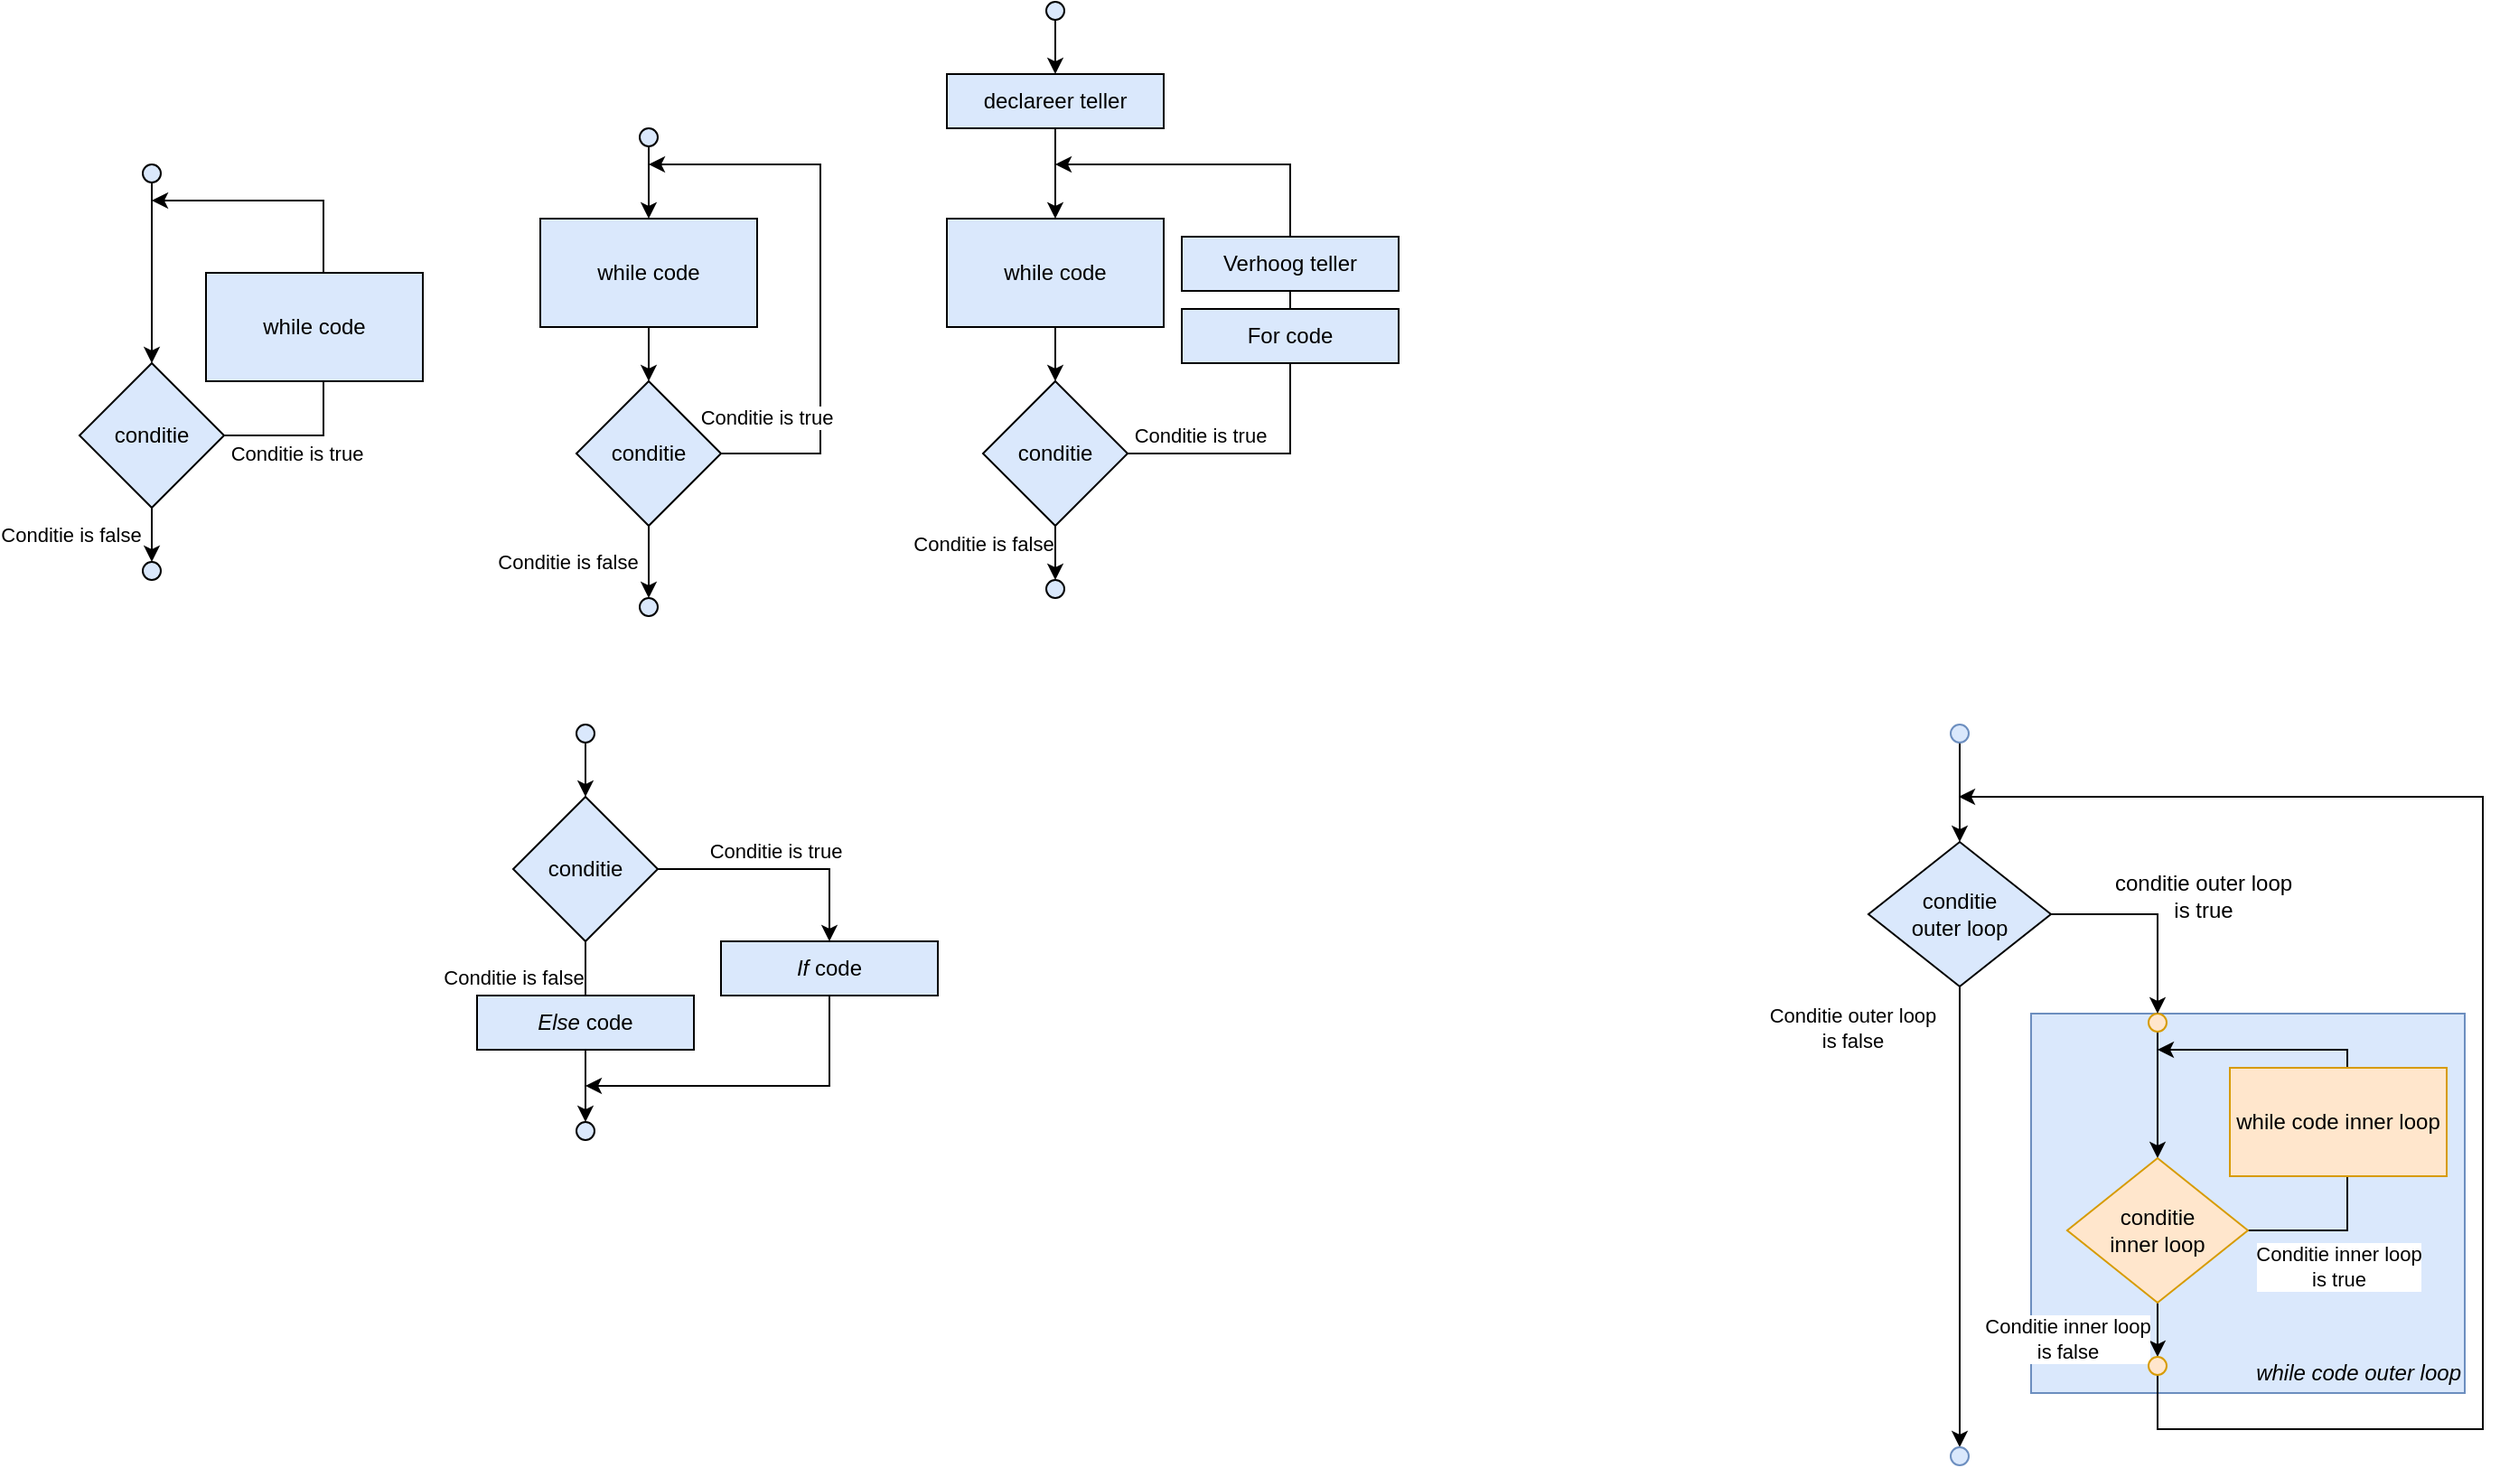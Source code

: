 <mxfile version="13.2.4" type="device" pages="3"><diagram id="aMTPNOkb2MSXbjmKVqOL" name="loops"><mxGraphModel dx="1913" dy="806" grid="1" gridSize="10" guides="1" tooltips="1" connect="1" arrows="1" fold="1" page="1" pageScale="1" pageWidth="827" pageHeight="1169" math="0" shadow="0"><root><mxCell id="0"/><mxCell id="1" parent="0"/><mxCell id="6SnXfOpiHk3HIquUE-rP-34" value="&lt;br&gt;&lt;br&gt;&lt;br&gt;&lt;br&gt;&lt;br&gt;&lt;br&gt;&lt;br&gt;&lt;br&gt;&lt;br&gt;&lt;br&gt;&lt;br&gt;&lt;br&gt;&lt;br&gt;while code outer loop" style="rounded=0;whiteSpace=wrap;html=1;strokeColor=#6c8ebf;fillColor=#dae8fc;align=right;fontStyle=2" vertex="1" parent="1"><mxGeometry x="1120" y="600" width="240" height="210" as="geometry"/></mxCell><mxCell id="m1XOl6ToXU_vEU5ycqBE-8" style="edgeStyle=orthogonalEdgeStyle;rounded=0;orthogonalLoop=1;jettySize=auto;html=1;exitX=0.5;exitY=1;exitDx=0;exitDy=0;entryX=0.5;entryY=0;entryDx=0;entryDy=0;" edge="1" parent="1" source="m1XOl6ToXU_vEU5ycqBE-1" target="m1XOl6ToXU_vEU5ycqBE-2"><mxGeometry relative="1" as="geometry"/></mxCell><mxCell id="m1XOl6ToXU_vEU5ycqBE-1" value="" style="ellipse;whiteSpace=wrap;html=1;fillColor=#dae8fc;strokeColor=#000000;" vertex="1" parent="1"><mxGeometry x="350" y="110" width="10" height="10" as="geometry"/></mxCell><mxCell id="m1XOl6ToXU_vEU5ycqBE-6" style="edgeStyle=orthogonalEdgeStyle;rounded=0;orthogonalLoop=1;jettySize=auto;html=1;exitX=0.5;exitY=1;exitDx=0;exitDy=0;entryX=0.5;entryY=0;entryDx=0;entryDy=0;" edge="1" parent="1" source="m1XOl6ToXU_vEU5ycqBE-2" target="m1XOl6ToXU_vEU5ycqBE-3"><mxGeometry relative="1" as="geometry"/></mxCell><mxCell id="m1XOl6ToXU_vEU5ycqBE-2" value="while code" style="rounded=0;whiteSpace=wrap;html=1;fillColor=#dae8fc;strokeColor=#000000;" vertex="1" parent="1"><mxGeometry x="295" y="160" width="120" height="60" as="geometry"/></mxCell><mxCell id="m1XOl6ToXU_vEU5ycqBE-5" value="Conditie is false" style="edgeStyle=orthogonalEdgeStyle;rounded=0;orthogonalLoop=1;jettySize=auto;html=1;exitX=0.5;exitY=1;exitDx=0;exitDy=0;entryX=0.5;entryY=0;entryDx=0;entryDy=0;" edge="1" parent="1" source="m1XOl6ToXU_vEU5ycqBE-3" target="m1XOl6ToXU_vEU5ycqBE-4"><mxGeometry y="-45" relative="1" as="geometry"><mxPoint as="offset"/></mxGeometry></mxCell><mxCell id="m1XOl6ToXU_vEU5ycqBE-9" value="Conditie is true" style="edgeStyle=orthogonalEdgeStyle;rounded=0;orthogonalLoop=1;jettySize=auto;html=1;exitX=1;exitY=0.5;exitDx=0;exitDy=0;" edge="1" parent="1" source="m1XOl6ToXU_vEU5ycqBE-3"><mxGeometry x="-0.516" y="30" relative="1" as="geometry"><mxPoint x="355" y="130" as="targetPoint"/><Array as="points"><mxPoint x="450" y="290"/><mxPoint x="450" y="130"/></Array><mxPoint as="offset"/></mxGeometry></mxCell><mxCell id="m1XOl6ToXU_vEU5ycqBE-3" value="conditie" style="rhombus;whiteSpace=wrap;html=1;fillColor=#dae8fc;strokeColor=#000000;" vertex="1" parent="1"><mxGeometry x="315" y="250" width="80" height="80" as="geometry"/></mxCell><mxCell id="m1XOl6ToXU_vEU5ycqBE-4" value="" style="ellipse;whiteSpace=wrap;html=1;fillColor=#dae8fc;strokeColor=#000000;" vertex="1" parent="1"><mxGeometry x="350" y="370" width="10" height="10" as="geometry"/></mxCell><mxCell id="m1XOl6ToXU_vEU5ycqBE-22" style="edgeStyle=orthogonalEdgeStyle;rounded=0;orthogonalLoop=1;jettySize=auto;html=1;exitX=0.5;exitY=1;exitDx=0;exitDy=0;entryX=0.5;entryY=0;entryDx=0;entryDy=0;" edge="1" parent="1" source="m1XOl6ToXU_vEU5ycqBE-11" target="m1XOl6ToXU_vEU5ycqBE-19"><mxGeometry relative="1" as="geometry"/></mxCell><mxCell id="m1XOl6ToXU_vEU5ycqBE-11" value="" style="ellipse;whiteSpace=wrap;html=1;fillColor=#dae8fc;strokeColor=#000000;" vertex="1" parent="1"><mxGeometry x="575" y="40" width="10" height="10" as="geometry"/></mxCell><mxCell id="m1XOl6ToXU_vEU5ycqBE-12" style="edgeStyle=orthogonalEdgeStyle;rounded=0;orthogonalLoop=1;jettySize=auto;html=1;exitX=0.5;exitY=1;exitDx=0;exitDy=0;entryX=0.5;entryY=0;entryDx=0;entryDy=0;" edge="1" parent="1" source="m1XOl6ToXU_vEU5ycqBE-13" target="m1XOl6ToXU_vEU5ycqBE-16"><mxGeometry relative="1" as="geometry"/></mxCell><mxCell id="m1XOl6ToXU_vEU5ycqBE-13" value="while code" style="rounded=0;whiteSpace=wrap;html=1;fillColor=#dae8fc;strokeColor=#000000;" vertex="1" parent="1"><mxGeometry x="520" y="160" width="120" height="60" as="geometry"/></mxCell><mxCell id="m1XOl6ToXU_vEU5ycqBE-14" value="Conditie is false" style="edgeStyle=orthogonalEdgeStyle;rounded=0;orthogonalLoop=1;jettySize=auto;html=1;exitX=0.5;exitY=1;exitDx=0;exitDy=0;entryX=0.5;entryY=0;entryDx=0;entryDy=0;" edge="1" parent="1" source="m1XOl6ToXU_vEU5ycqBE-16" target="m1XOl6ToXU_vEU5ycqBE-17"><mxGeometry x="-0.333" y="-40" relative="1" as="geometry"><mxPoint as="offset"/></mxGeometry></mxCell><mxCell id="m1XOl6ToXU_vEU5ycqBE-15" value="Conditie is true" style="edgeStyle=orthogonalEdgeStyle;rounded=0;orthogonalLoop=1;jettySize=auto;html=1;exitX=1;exitY=0.5;exitDx=0;exitDy=0;" edge="1" parent="1" source="m1XOl6ToXU_vEU5ycqBE-16"><mxGeometry x="-0.789" y="10" relative="1" as="geometry"><mxPoint x="580" y="130" as="targetPoint"/><Array as="points"><mxPoint x="710" y="290"/><mxPoint x="710" y="130"/></Array><mxPoint as="offset"/></mxGeometry></mxCell><mxCell id="m1XOl6ToXU_vEU5ycqBE-16" value="conditie" style="rhombus;whiteSpace=wrap;html=1;fillColor=#dae8fc;strokeColor=#000000;" vertex="1" parent="1"><mxGeometry x="540" y="250" width="80" height="80" as="geometry"/></mxCell><mxCell id="m1XOl6ToXU_vEU5ycqBE-17" value="" style="ellipse;whiteSpace=wrap;html=1;fillColor=#dae8fc;strokeColor=#000000;" vertex="1" parent="1"><mxGeometry x="575" y="360" width="10" height="10" as="geometry"/></mxCell><mxCell id="m1XOl6ToXU_vEU5ycqBE-23" style="edgeStyle=orthogonalEdgeStyle;rounded=0;orthogonalLoop=1;jettySize=auto;html=1;exitX=0.5;exitY=1;exitDx=0;exitDy=0;" edge="1" parent="1" source="m1XOl6ToXU_vEU5ycqBE-19" target="m1XOl6ToXU_vEU5ycqBE-13"><mxGeometry relative="1" as="geometry"/></mxCell><mxCell id="m1XOl6ToXU_vEU5ycqBE-19" value="declareer teller" style="rounded=0;whiteSpace=wrap;html=1;fillColor=#dae8fc;strokeColor=#000000;" vertex="1" parent="1"><mxGeometry x="520" y="80" width="120" height="30" as="geometry"/></mxCell><mxCell id="m1XOl6ToXU_vEU5ycqBE-24" value="Verhoog teller" style="rounded=0;whiteSpace=wrap;html=1;fillColor=#dae8fc;strokeColor=#000000;" vertex="1" parent="1"><mxGeometry x="650" y="170" width="120" height="30" as="geometry"/></mxCell><mxCell id="m1XOl6ToXU_vEU5ycqBE-25" value="For code" style="rounded=0;whiteSpace=wrap;html=1;fillColor=#dae8fc;strokeColor=#000000;" vertex="1" parent="1"><mxGeometry x="650" y="210" width="120" height="30" as="geometry"/></mxCell><mxCell id="m1XOl6ToXU_vEU5ycqBE-30" value="" style="ellipse;whiteSpace=wrap;html=1;fillColor=#dae8fc;strokeColor=#000000;" vertex="1" parent="1"><mxGeometry x="315" y="440" width="10" height="10" as="geometry"/></mxCell><mxCell id="m1XOl6ToXU_vEU5ycqBE-31" style="edgeStyle=orthogonalEdgeStyle;rounded=0;orthogonalLoop=1;jettySize=auto;html=1;exitX=0.5;exitY=1;exitDx=0;exitDy=0;entryX=0.5;entryY=0;entryDx=0;entryDy=0;" edge="1" parent="1" source="m1XOl6ToXU_vEU5ycqBE-30" target="m1XOl6ToXU_vEU5ycqBE-35"><mxGeometry relative="1" as="geometry"><mxPoint x="320" y="550" as="sourcePoint"/></mxGeometry></mxCell><mxCell id="m1XOl6ToXU_vEU5ycqBE-33" value="Conditie is false" style="edgeStyle=orthogonalEdgeStyle;rounded=0;orthogonalLoop=1;jettySize=auto;html=1;exitX=0.5;exitY=1;exitDx=0;exitDy=0;entryX=0.5;entryY=0;entryDx=0;entryDy=0;" edge="1" parent="1" source="m1XOl6ToXU_vEU5ycqBE-35" target="m1XOl6ToXU_vEU5ycqBE-36"><mxGeometry x="-0.6" y="-40" relative="1" as="geometry"><mxPoint as="offset"/></mxGeometry></mxCell><mxCell id="m1XOl6ToXU_vEU5ycqBE-40" value="Conditie is true" style="edgeStyle=orthogonalEdgeStyle;rounded=0;orthogonalLoop=1;jettySize=auto;html=1;exitX=1;exitY=0.5;exitDx=0;exitDy=0;entryX=0.5;entryY=0;entryDx=0;entryDy=0;" edge="1" parent="1" source="m1XOl6ToXU_vEU5ycqBE-35" target="m1XOl6ToXU_vEU5ycqBE-39"><mxGeometry x="-0.043" y="10" relative="1" as="geometry"><Array as="points"><mxPoint x="455" y="520"/></Array><mxPoint as="offset"/></mxGeometry></mxCell><mxCell id="m1XOl6ToXU_vEU5ycqBE-35" value="conditie" style="rhombus;whiteSpace=wrap;html=1;fillColor=#dae8fc;strokeColor=#000000;" vertex="1" parent="1"><mxGeometry x="280" y="480" width="80" height="80" as="geometry"/></mxCell><mxCell id="m1XOl6ToXU_vEU5ycqBE-36" value="" style="ellipse;whiteSpace=wrap;html=1;fillColor=#dae8fc;strokeColor=#000000;" vertex="1" parent="1"><mxGeometry x="315" y="660" width="10" height="10" as="geometry"/></mxCell><mxCell id="m1XOl6ToXU_vEU5ycqBE-43" style="edgeStyle=orthogonalEdgeStyle;rounded=0;orthogonalLoop=1;jettySize=auto;html=1;exitX=0.5;exitY=1;exitDx=0;exitDy=0;" edge="1" parent="1" source="m1XOl6ToXU_vEU5ycqBE-39"><mxGeometry relative="1" as="geometry"><mxPoint x="320" y="640" as="targetPoint"/><Array as="points"><mxPoint x="455" y="640"/><mxPoint x="400" y="640"/></Array></mxGeometry></mxCell><mxCell id="m1XOl6ToXU_vEU5ycqBE-39" value="&lt;i&gt;If &lt;/i&gt;code" style="rounded=0;whiteSpace=wrap;html=1;fillColor=#dae8fc;strokeColor=#000000;" vertex="1" parent="1"><mxGeometry x="395" y="560" width="120" height="30" as="geometry"/></mxCell><mxCell id="m1XOl6ToXU_vEU5ycqBE-44" value="&lt;i&gt;Else &lt;/i&gt;code" style="rounded=0;whiteSpace=wrap;html=1;fillColor=#dae8fc;strokeColor=#000000;" vertex="1" parent="1"><mxGeometry x="260" y="590" width="120" height="30" as="geometry"/></mxCell><mxCell id="m1XOl6ToXU_vEU5ycqBE-53" style="edgeStyle=orthogonalEdgeStyle;rounded=0;orthogonalLoop=1;jettySize=auto;html=1;entryX=0.5;entryY=0;entryDx=0;entryDy=0;" edge="1" parent="1" source="m1XOl6ToXU_vEU5ycqBE-46" target="m1XOl6ToXU_vEU5ycqBE-51"><mxGeometry relative="1" as="geometry"/></mxCell><mxCell id="m1XOl6ToXU_vEU5ycqBE-46" value="" style="ellipse;whiteSpace=wrap;html=1;fillColor=#dae8fc;strokeColor=#000000;" vertex="1" parent="1"><mxGeometry x="75" y="130" width="10" height="10" as="geometry"/></mxCell><mxCell id="m1XOl6ToXU_vEU5ycqBE-49" value="Conditie is false" style="edgeStyle=orthogonalEdgeStyle;rounded=0;orthogonalLoop=1;jettySize=auto;html=1;exitX=0.5;exitY=1;exitDx=0;exitDy=0;entryX=0.5;entryY=0;entryDx=0;entryDy=0;" edge="1" parent="1" source="m1XOl6ToXU_vEU5ycqBE-51" target="m1XOl6ToXU_vEU5ycqBE-52"><mxGeometry y="-45" relative="1" as="geometry"><mxPoint as="offset"/></mxGeometry></mxCell><mxCell id="m1XOl6ToXU_vEU5ycqBE-50" value="Conditie is true" style="edgeStyle=orthogonalEdgeStyle;rounded=0;orthogonalLoop=1;jettySize=auto;html=1;exitX=1;exitY=0.5;exitDx=0;exitDy=0;" edge="1" parent="1" source="m1XOl6ToXU_vEU5ycqBE-51"><mxGeometry x="-0.714" y="-10" relative="1" as="geometry"><mxPoint x="80" y="150" as="targetPoint"/><Array as="points"><mxPoint x="175" y="280"/><mxPoint x="175" y="150"/></Array><mxPoint as="offset"/></mxGeometry></mxCell><mxCell id="m1XOl6ToXU_vEU5ycqBE-51" value="conditie" style="rhombus;whiteSpace=wrap;html=1;fillColor=#dae8fc;strokeColor=#000000;" vertex="1" parent="1"><mxGeometry x="40" y="240" width="80" height="80" as="geometry"/></mxCell><mxCell id="m1XOl6ToXU_vEU5ycqBE-52" value="" style="ellipse;whiteSpace=wrap;html=1;fillColor=#dae8fc;strokeColor=#000000;" vertex="1" parent="1"><mxGeometry x="75" y="350" width="10" height="10" as="geometry"/></mxCell><mxCell id="m1XOl6ToXU_vEU5ycqBE-48" value="while code" style="rounded=0;whiteSpace=wrap;html=1;fillColor=#dae8fc;strokeColor=#000000;" vertex="1" parent="1"><mxGeometry x="110" y="190" width="120" height="60" as="geometry"/></mxCell><mxCell id="6SnXfOpiHk3HIquUE-rP-1" style="edgeStyle=orthogonalEdgeStyle;rounded=0;orthogonalLoop=1;jettySize=auto;html=1;entryX=0.5;entryY=0;entryDx=0;entryDy=0;fillColor=#ffe6cc;strokeColor=#000000;fontColor=#000000;" edge="1" parent="1" source="6SnXfOpiHk3HIquUE-rP-2" target="6SnXfOpiHk3HIquUE-rP-5"><mxGeometry relative="1" as="geometry"/></mxCell><mxCell id="6SnXfOpiHk3HIquUE-rP-2" value="" style="ellipse;whiteSpace=wrap;html=1;fillColor=#ffe6cc;strokeColor=#d79b00;" vertex="1" parent="1"><mxGeometry x="1185" y="600" width="10" height="10" as="geometry"/></mxCell><mxCell id="6SnXfOpiHk3HIquUE-rP-3" value="Conditie inner loop &lt;br&gt;is false" style="edgeStyle=orthogonalEdgeStyle;rounded=0;orthogonalLoop=1;jettySize=auto;html=1;exitX=0.5;exitY=1;exitDx=0;exitDy=0;entryX=0.5;entryY=0;entryDx=0;entryDy=0;fillColor=#ffe6cc;strokeColor=#000000;" edge="1" parent="1" source="6SnXfOpiHk3HIquUE-rP-5" target="6SnXfOpiHk3HIquUE-rP-6"><mxGeometry x="0.333" y="-50" relative="1" as="geometry"><mxPoint as="offset"/></mxGeometry></mxCell><mxCell id="6SnXfOpiHk3HIquUE-rP-4" value="Conditie inner loop &lt;br&gt;is true" style="edgeStyle=orthogonalEdgeStyle;rounded=0;orthogonalLoop=1;jettySize=auto;html=1;exitX=1;exitY=0.5;exitDx=0;exitDy=0;fillColor=#ffe6cc;strokeColor=#000000;" edge="1" parent="1" source="6SnXfOpiHk3HIquUE-rP-5"><mxGeometry x="-0.615" y="-20" relative="1" as="geometry"><mxPoint x="1190" y="620" as="targetPoint"/><Array as="points"><mxPoint x="1295" y="720"/><mxPoint x="1295" y="620"/><mxPoint x="1220" y="620"/></Array><mxPoint as="offset"/></mxGeometry></mxCell><mxCell id="6SnXfOpiHk3HIquUE-rP-5" value="conditie &lt;br&gt;inner loop" style="rhombus;whiteSpace=wrap;html=1;fillColor=#ffe6cc;strokeColor=#d79b00;" vertex="1" parent="1"><mxGeometry x="1140" y="680" width="100" height="80" as="geometry"/></mxCell><mxCell id="6SnXfOpiHk3HIquUE-rP-29" style="edgeStyle=orthogonalEdgeStyle;rounded=0;orthogonalLoop=1;jettySize=auto;html=1;strokeColor=#000000;fillColor=#FF3333;fontColor=#000000;" edge="1" parent="1" source="6SnXfOpiHk3HIquUE-rP-6"><mxGeometry relative="1" as="geometry"><mxPoint x="1080" y="480" as="targetPoint"/><Array as="points"><mxPoint x="1190" y="830"/><mxPoint x="1370" y="830"/><mxPoint x="1370" y="480"/></Array></mxGeometry></mxCell><mxCell id="6SnXfOpiHk3HIquUE-rP-6" value="" style="ellipse;whiteSpace=wrap;html=1;fillColor=#ffe6cc;strokeColor=#d79b00;" vertex="1" parent="1"><mxGeometry x="1185" y="790" width="10" height="10" as="geometry"/></mxCell><mxCell id="6SnXfOpiHk3HIquUE-rP-7" value="while code inner loop" style="rounded=0;whiteSpace=wrap;html=1;fillColor=#ffe6cc;strokeColor=#d79b00;" vertex="1" parent="1"><mxGeometry x="1230" y="630" width="120" height="60" as="geometry"/></mxCell><mxCell id="6SnXfOpiHk3HIquUE-rP-27" style="edgeStyle=orthogonalEdgeStyle;rounded=0;orthogonalLoop=1;jettySize=auto;html=1;exitX=1;exitY=0.5;exitDx=0;exitDy=0;entryX=0.5;entryY=0;entryDx=0;entryDy=0;strokeColor=#000000;fillColor=#FF3333;fontColor=#000000;" edge="1" parent="1" source="6SnXfOpiHk3HIquUE-rP-24" target="6SnXfOpiHk3HIquUE-rP-2"><mxGeometry relative="1" as="geometry"/></mxCell><mxCell id="6SnXfOpiHk3HIquUE-rP-33" value="Conditie outer loop &lt;br&gt;is false" style="edgeStyle=orthogonalEdgeStyle;rounded=0;orthogonalLoop=1;jettySize=auto;html=1;exitX=0.5;exitY=1;exitDx=0;exitDy=0;entryX=0.5;entryY=0;entryDx=0;entryDy=0;strokeColor=#000000;fillColor=#FF3333;fontColor=#000000;" edge="1" parent="1" source="6SnXfOpiHk3HIquUE-rP-24" target="6SnXfOpiHk3HIquUE-rP-32"><mxGeometry x="-0.825" y="-60" relative="1" as="geometry"><mxPoint as="offset"/></mxGeometry></mxCell><mxCell id="6SnXfOpiHk3HIquUE-rP-24" value="conditie &lt;br&gt;outer loop" style="rhombus;whiteSpace=wrap;html=1;fillColor=#dae8fc;strokeColor=#000000;" vertex="1" parent="1"><mxGeometry x="1030" y="505" width="101" height="80" as="geometry"/></mxCell><mxCell id="6SnXfOpiHk3HIquUE-rP-28" value="conditie outer loop &lt;br&gt;is true" style="text;html=1;align=center;verticalAlign=middle;resizable=0;points=[];autosize=1;fontColor=#000000;" vertex="1" parent="1"><mxGeometry x="1160" y="520" width="110" height="30" as="geometry"/></mxCell><mxCell id="6SnXfOpiHk3HIquUE-rP-31" style="edgeStyle=orthogonalEdgeStyle;rounded=0;orthogonalLoop=1;jettySize=auto;html=1;exitX=0.5;exitY=1;exitDx=0;exitDy=0;entryX=0.5;entryY=0;entryDx=0;entryDy=0;strokeColor=#000000;fillColor=#FF3333;fontColor=#000000;" edge="1" parent="1" source="6SnXfOpiHk3HIquUE-rP-30" target="6SnXfOpiHk3HIquUE-rP-24"><mxGeometry relative="1" as="geometry"/></mxCell><mxCell id="6SnXfOpiHk3HIquUE-rP-30" value="" style="ellipse;whiteSpace=wrap;html=1;fillColor=#dae8fc;strokeColor=#6c8ebf;" vertex="1" parent="1"><mxGeometry x="1075.5" y="440" width="10" height="10" as="geometry"/></mxCell><mxCell id="6SnXfOpiHk3HIquUE-rP-32" value="" style="ellipse;whiteSpace=wrap;html=1;fillColor=#dae8fc;strokeColor=#6c8ebf;" vertex="1" parent="1"><mxGeometry x="1075.5" y="840" width="10" height="10" as="geometry"/></mxCell></root></mxGraphModel></diagram><diagram id="1AiAxcYO9EQgxGN5YYtq" name="intro"><mxGraphModel dx="1086" dy="806" grid="1" gridSize="10" guides="1" tooltips="1" connect="1" arrows="1" fold="1" page="1" pageScale="1" pageWidth="827" pageHeight="1169" math="0" shadow="0"><root><mxCell id="q_Ywubuj-kXih7PqsWeP-0"/><mxCell id="q_Ywubuj-kXih7PqsWeP-1" parent="q_Ywubuj-kXih7PqsWeP-0"/><mxCell id="q_Ywubuj-kXih7PqsWeP-6" value="Compiler" style="rounded=1;whiteSpace=wrap;html=1;strokeColor=#6c8ebf;fillColor=#dae8fc;" vertex="1" parent="q_Ywubuj-kXih7PqsWeP-1"><mxGeometry x="260" y="115" width="120" height="60" as="geometry"/></mxCell><mxCell id="q_Ywubuj-kXih7PqsWeP-8" value="" style="shape=flexArrow;endArrow=classic;html=1;fillColor=#3333FF;strokeColor=#6c8ebf;entryX=0;entryY=0.5;entryDx=0;entryDy=0;" edge="1" parent="q_Ywubuj-kXih7PqsWeP-1" target="q_Ywubuj-kXih7PqsWeP-6"><mxGeometry width="50" height="50" relative="1" as="geometry"><mxPoint x="170" y="145" as="sourcePoint"/><mxPoint x="250" y="145" as="targetPoint"/></mxGeometry></mxCell><mxCell id="q_Ywubuj-kXih7PqsWeP-9" value="Indien code foutloos" style="shape=flexArrow;endArrow=classic;html=1;fillColor=#3333FF;strokeColor=#6c8ebf;exitX=1;exitY=0.5;exitDx=0;exitDy=0;" edge="1" parent="q_Ywubuj-kXih7PqsWeP-1" source="q_Ywubuj-kXih7PqsWeP-6"><mxGeometry y="-35" width="50" height="50" relative="1" as="geometry"><mxPoint x="400" y="144.5" as="sourcePoint"/><mxPoint x="480" y="145" as="targetPoint"/><mxPoint as="offset"/></mxGeometry></mxCell><mxCell id="q_Ywubuj-kXih7PqsWeP-10" value="Indien fout in code (compiler error)" style="shape=flexArrow;endArrow=classic;html=1;fillColor=#FF3333;strokeColor=#6c8ebf;width=8;endSize=10.33;" edge="1" parent="q_Ywubuj-kXih7PqsWeP-1"><mxGeometry x="-0.238" y="10" width="50" height="50" relative="1" as="geometry"><mxPoint x="320" y="180" as="sourcePoint"/><mxPoint x="190" y="260" as="targetPoint"/><Array as="points"><mxPoint x="320" y="260"/></Array><mxPoint as="offset"/></mxGeometry></mxCell><mxCell id="q_Ywubuj-kXih7PqsWeP-11" value="C# code" style="shape=mxgraph.cisco.misc.page_icon;html=1;dashed=0;strokeWidth=2;verticalLabelPosition=middle;verticalAlign=middle;labelPosition=center;align=center;" vertex="1" parent="q_Ywubuj-kXih7PqsWeP-1"><mxGeometry x="40" y="106" width="110" height="154" as="geometry"/></mxCell><mxCell id="q_Ywubuj-kXih7PqsWeP-12" value="Low Level &lt;br&gt;Instructions &lt;br&gt;&lt;div style=&quot;text-align: left&quot;&gt;&lt;span&gt;(bytecode)&lt;/span&gt;&lt;/div&gt;" style="shape=mxgraph.cisco.misc.page_icon;html=1;dashed=0;strokeWidth=2;verticalLabelPosition=middle;verticalAlign=middle;labelPosition=center;align=center;" vertex="1" parent="q_Ywubuj-kXih7PqsWeP-1"><mxGeometry x="490" y="106" width="110" height="154" as="geometry"/></mxCell></root></mxGraphModel></diagram><diagram id="BWxcgHYiZZb_lNRjo50n" name="beslissingen"><mxGraphModel dx="1086" dy="806" grid="1" gridSize="10" guides="1" tooltips="1" connect="1" arrows="1" fold="1" page="1" pageScale="1" pageWidth="827" pageHeight="1169" math="0" shadow="0"><root><mxCell id="87tOtBMkvvUMKqmjzaLs-0"/><mxCell id="87tOtBMkvvUMKqmjzaLs-1" parent="87tOtBMkvvUMKqmjzaLs-0"/><mxCell id="87tOtBMkvvUMKqmjzaLs-2" value="" style="ellipse;whiteSpace=wrap;html=1;fillColor=#dae8fc;strokeColor=#000000;" vertex="1" parent="87tOtBMkvvUMKqmjzaLs-1"><mxGeometry x="315" y="120" width="10" height="10" as="geometry"/></mxCell><mxCell id="87tOtBMkvvUMKqmjzaLs-3" style="edgeStyle=orthogonalEdgeStyle;rounded=0;orthogonalLoop=1;jettySize=auto;html=1;exitX=0.5;exitY=1;exitDx=0;exitDy=0;entryX=0.5;entryY=0;entryDx=0;entryDy=0;" edge="1" parent="87tOtBMkvvUMKqmjzaLs-1" source="87tOtBMkvvUMKqmjzaLs-2" target="87tOtBMkvvUMKqmjzaLs-6"><mxGeometry relative="1" as="geometry"><mxPoint x="320" y="240" as="sourcePoint"/></mxGeometry></mxCell><mxCell id="87tOtBMkvvUMKqmjzaLs-5" value="Conditie is true" style="edgeStyle=orthogonalEdgeStyle;rounded=0;orthogonalLoop=1;jettySize=auto;html=1;exitX=1;exitY=0.5;exitDx=0;exitDy=0;entryX=0.5;entryY=0;entryDx=0;entryDy=0;" edge="1" parent="87tOtBMkvvUMKqmjzaLs-1" source="87tOtBMkvvUMKqmjzaLs-6" target="87tOtBMkvvUMKqmjzaLs-9"><mxGeometry x="-0.043" y="10" relative="1" as="geometry"><Array as="points"><mxPoint x="455" y="210"/></Array><mxPoint as="offset"/></mxGeometry></mxCell><mxCell id="87tOtBMkvvUMKqmjzaLs-14" value="Conditie is false" style="edgeStyle=orthogonalEdgeStyle;rounded=0;orthogonalLoop=1;jettySize=auto;html=1;exitX=0;exitY=0.5;exitDx=0;exitDy=0;entryX=0.5;entryY=0;entryDx=0;entryDy=0;fillColor=#FF3333;" edge="1" parent="87tOtBMkvvUMKqmjzaLs-1" source="87tOtBMkvvUMKqmjzaLs-6" target="87tOtBMkvvUMKqmjzaLs-13"><mxGeometry x="-0.077" y="-10" relative="1" as="geometry"><mxPoint as="offset"/></mxGeometry></mxCell><mxCell id="87tOtBMkvvUMKqmjzaLs-6" value="nummer &amp;gt; MAX" style="rhombus;whiteSpace=wrap;html=1;fillColor=#dae8fc;strokeColor=#000000;" vertex="1" parent="87tOtBMkvvUMKqmjzaLs-1"><mxGeometry x="260" y="170" width="120" height="80" as="geometry"/></mxCell><mxCell id="87tOtBMkvvUMKqmjzaLs-7" value="" style="ellipse;whiteSpace=wrap;html=1;fillColor=#dae8fc;strokeColor=#000000;" vertex="1" parent="87tOtBMkvvUMKqmjzaLs-1"><mxGeometry x="315" y="350" width="10" height="10" as="geometry"/></mxCell><mxCell id="87tOtBMkvvUMKqmjzaLs-16" style="edgeStyle=orthogonalEdgeStyle;rounded=0;orthogonalLoop=1;jettySize=auto;html=1;exitX=0.5;exitY=1;exitDx=0;exitDy=0;fillColor=#FF3333;" edge="1" parent="87tOtBMkvvUMKqmjzaLs-1" source="87tOtBMkvvUMKqmjzaLs-9"><mxGeometry relative="1" as="geometry"><mxPoint x="320" y="350.0" as="targetPoint"/></mxGeometry></mxCell><mxCell id="87tOtBMkvvUMKqmjzaLs-9" value="&lt;i&gt;Schrijf &quot;nummer is groter dan {Max}&quot;&lt;/i&gt;" style="rounded=0;whiteSpace=wrap;html=1;fillColor=#dae8fc;strokeColor=#000000;" vertex="1" parent="87tOtBMkvvUMKqmjzaLs-1"><mxGeometry x="395" y="250" width="120" height="30" as="geometry"/></mxCell><mxCell id="87tOtBMkvvUMKqmjzaLs-15" style="edgeStyle=orthogonalEdgeStyle;rounded=0;orthogonalLoop=1;jettySize=auto;html=1;exitX=0.5;exitY=1;exitDx=0;exitDy=0;entryX=0.5;entryY=0;entryDx=0;entryDy=0;fillColor=#FF3333;" edge="1" parent="87tOtBMkvvUMKqmjzaLs-1" source="87tOtBMkvvUMKqmjzaLs-13" target="87tOtBMkvvUMKqmjzaLs-7"><mxGeometry relative="1" as="geometry"/></mxCell><mxCell id="87tOtBMkvvUMKqmjzaLs-13" value="&lt;i&gt;Schrijf &quot;nummer is NIET groter dan {Max}&quot;&lt;/i&gt;" style="rounded=0;whiteSpace=wrap;html=1;fillColor=#dae8fc;strokeColor=#000000;" vertex="1" parent="87tOtBMkvvUMKqmjzaLs-1"><mxGeometry x="100" y="250" width="140" height="30" as="geometry"/></mxCell></root></mxGraphModel></diagram></mxfile>